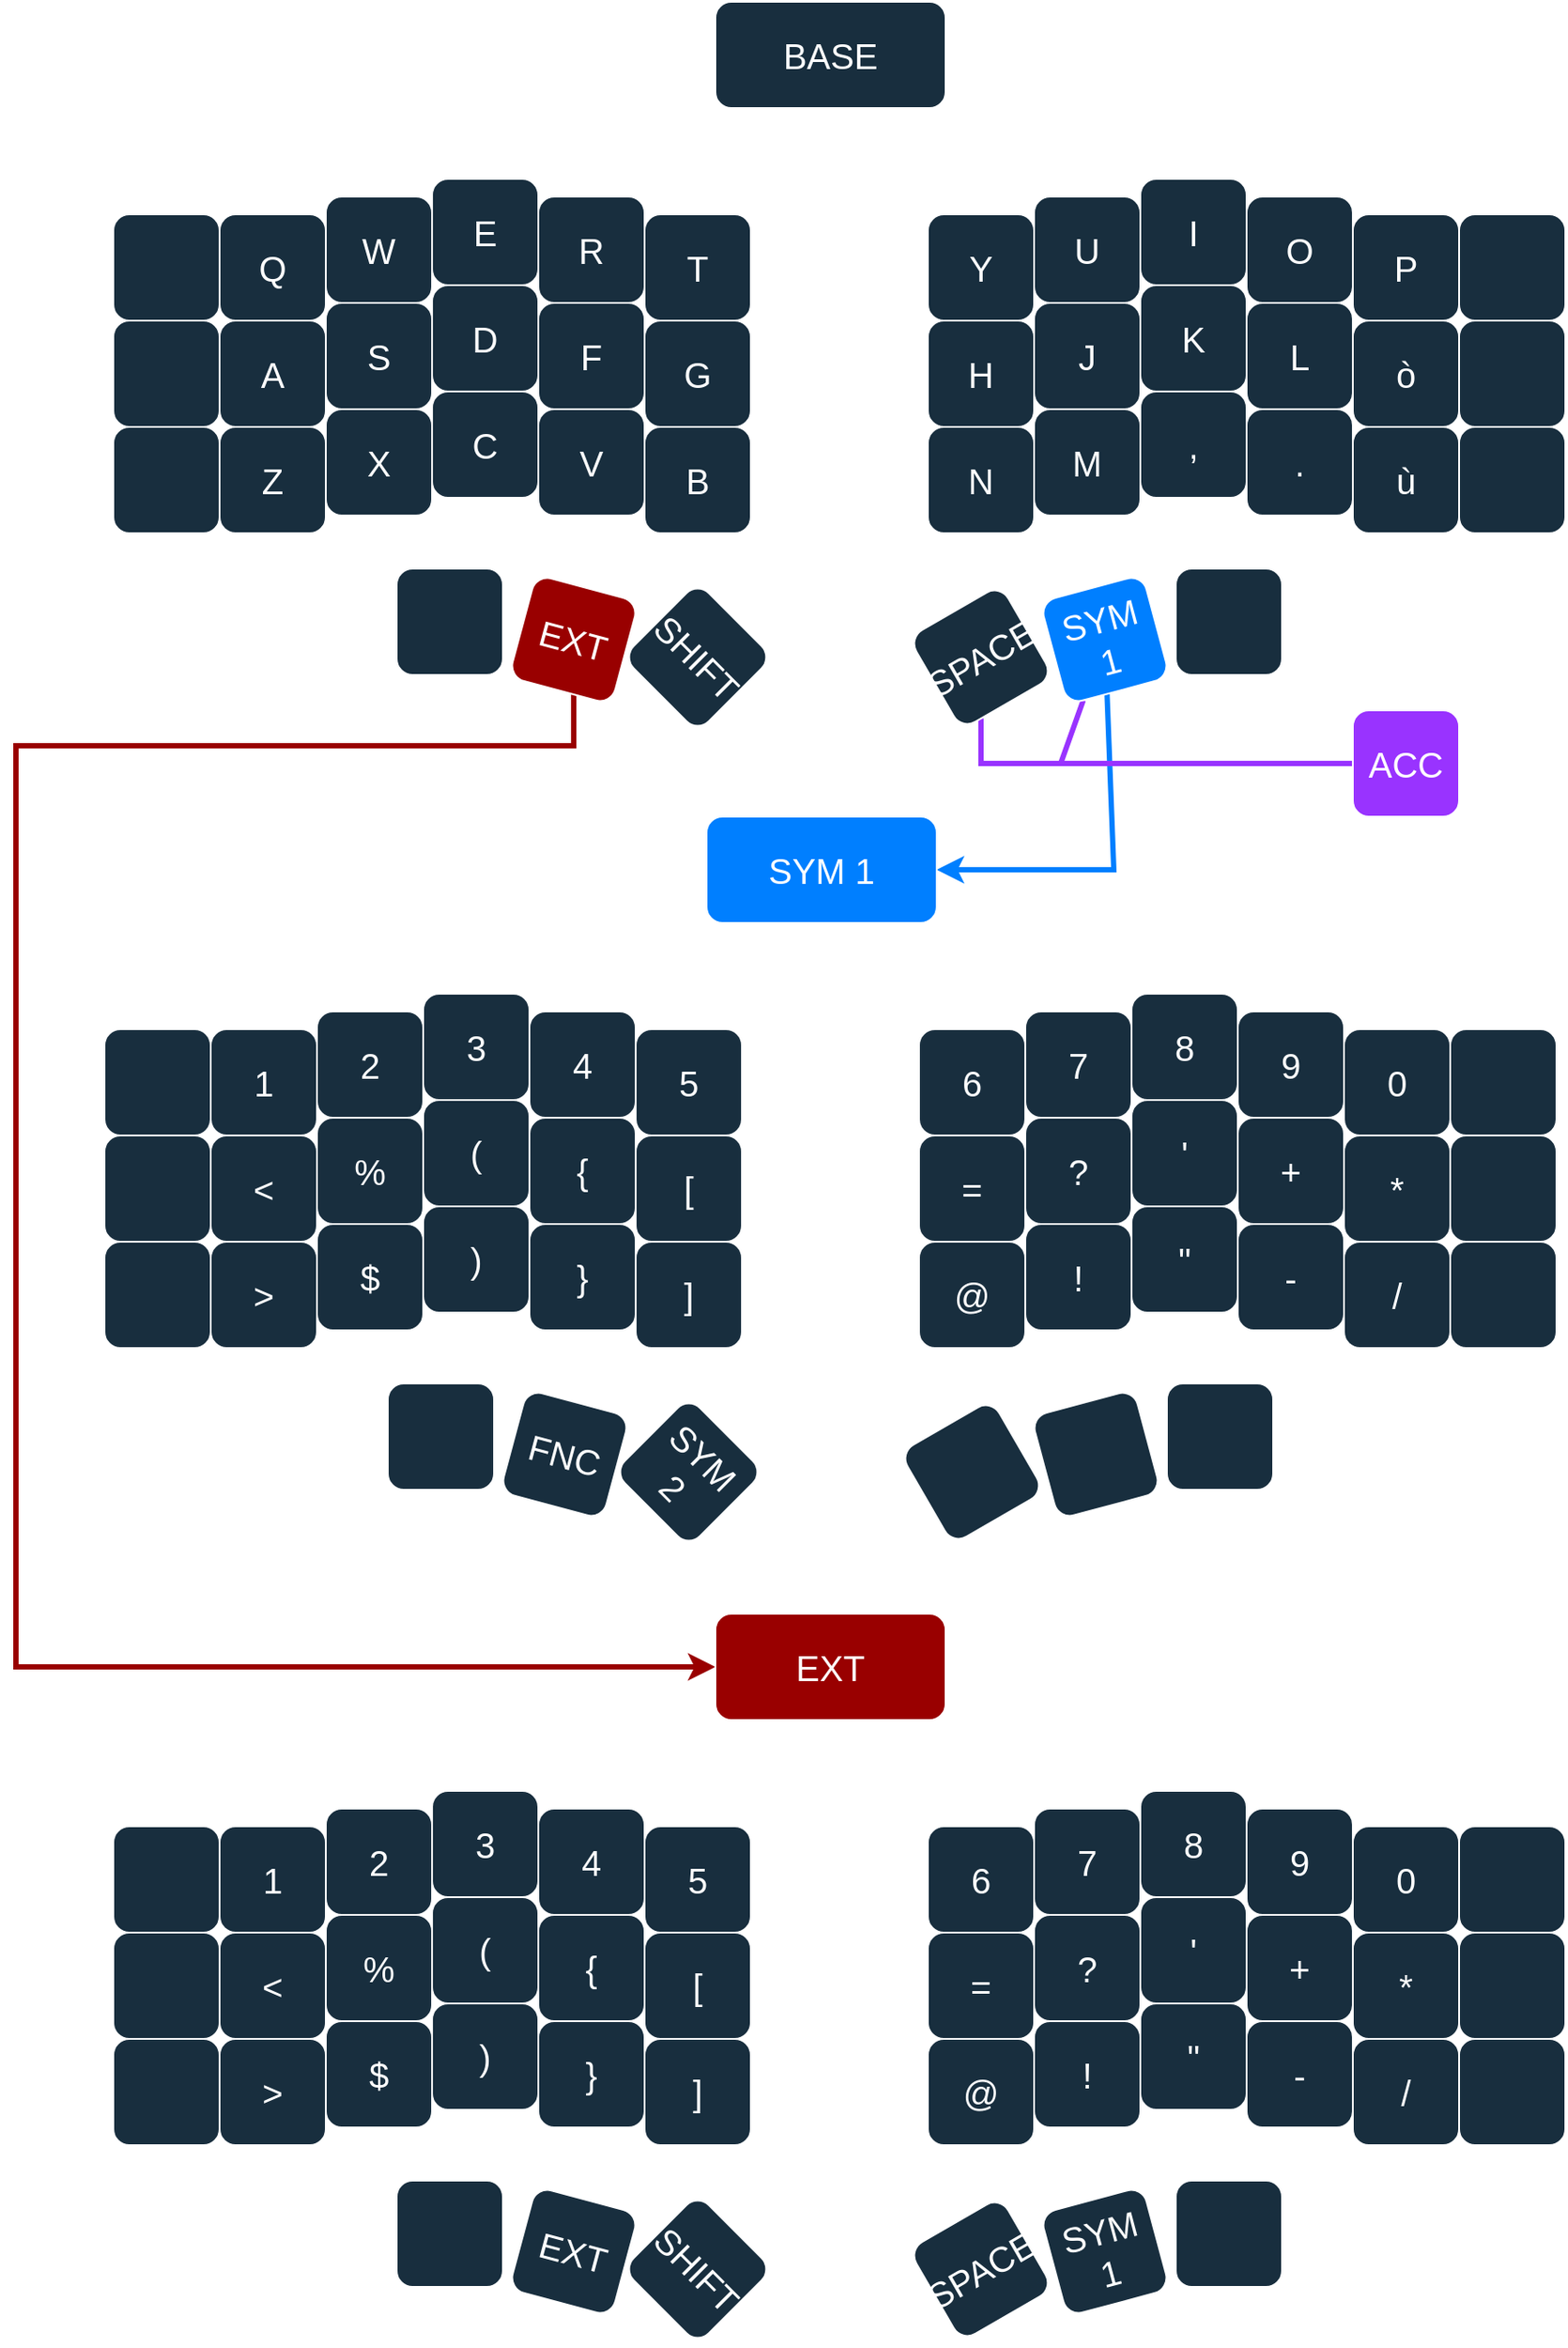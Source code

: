 <mxfile version="20.8.21" type="github">
  <diagram name="Page-1" id="5XUxKZGNFZnlBBJXVidY">
    <mxGraphModel dx="3056" dy="1203" grid="1" gridSize="10" guides="1" tooltips="1" connect="1" arrows="1" fold="1" page="1" pageScale="1" pageWidth="850" pageHeight="1100" math="0" shadow="0">
      <root>
        <mxCell id="0" />
        <mxCell id="1" parent="0" />
        <mxCell id="vhygpVMg7qetOzyWHxxr-3" value="Y" style="rounded=1;whiteSpace=wrap;html=1;strokeColor=#FFFFFF;fontColor=#FFFFFF;fillColor=#182E3E;fontSize=20;" vertex="1" parent="1">
          <mxGeometry x="475" y="140" width="60" height="60" as="geometry" />
        </mxCell>
        <mxCell id="vhygpVMg7qetOzyWHxxr-4" value="U" style="rounded=1;whiteSpace=wrap;html=1;strokeColor=#FFFFFF;fontColor=#FFFFFF;fillColor=#182E3E;fontSize=20;" vertex="1" parent="1">
          <mxGeometry x="535" y="130" width="60" height="60" as="geometry" />
        </mxCell>
        <mxCell id="vhygpVMg7qetOzyWHxxr-5" value="I" style="rounded=1;whiteSpace=wrap;html=1;strokeColor=#FFFFFF;fontColor=#FFFFFF;fillColor=#182E3E;fontSize=20;" vertex="1" parent="1">
          <mxGeometry x="595" y="120" width="60" height="60" as="geometry" />
        </mxCell>
        <mxCell id="vhygpVMg7qetOzyWHxxr-6" value="O" style="rounded=1;whiteSpace=wrap;html=1;strokeColor=#FFFFFF;fontColor=#FFFFFF;fillColor=#182E3E;fontSize=20;" vertex="1" parent="1">
          <mxGeometry x="655" y="130" width="60" height="60" as="geometry" />
        </mxCell>
        <mxCell id="vhygpVMg7qetOzyWHxxr-7" value="P" style="rounded=1;whiteSpace=wrap;html=1;strokeColor=#FFFFFF;fontColor=#FFFFFF;fillColor=#182E3E;fontSize=20;" vertex="1" parent="1">
          <mxGeometry x="715" y="140" width="60" height="60" as="geometry" />
        </mxCell>
        <mxCell id="vhygpVMg7qetOzyWHxxr-8" value="" style="rounded=1;whiteSpace=wrap;html=1;strokeColor=#FFFFFF;fontColor=#FFFFFF;fillColor=#182E3E;fontSize=20;" vertex="1" parent="1">
          <mxGeometry x="775" y="140" width="60" height="60" as="geometry" />
        </mxCell>
        <mxCell id="vhygpVMg7qetOzyWHxxr-9" value="H" style="rounded=1;whiteSpace=wrap;html=1;strokeColor=#FFFFFF;fontColor=#FFFFFF;fillColor=#182E3E;fontSize=20;" vertex="1" parent="1">
          <mxGeometry x="475" y="200" width="60" height="60" as="geometry" />
        </mxCell>
        <mxCell id="vhygpVMg7qetOzyWHxxr-10" value="J" style="rounded=1;whiteSpace=wrap;html=1;strokeColor=#FFFFFF;fontColor=#FFFFFF;fillColor=#182E3E;fontSize=20;" vertex="1" parent="1">
          <mxGeometry x="535" y="190" width="60" height="60" as="geometry" />
        </mxCell>
        <mxCell id="vhygpVMg7qetOzyWHxxr-11" value="K" style="rounded=1;whiteSpace=wrap;html=1;strokeColor=#FFFFFF;fontColor=#FFFFFF;fillColor=#182E3E;fontSize=20;" vertex="1" parent="1">
          <mxGeometry x="595" y="180" width="60" height="60" as="geometry" />
        </mxCell>
        <mxCell id="vhygpVMg7qetOzyWHxxr-12" value="L" style="rounded=1;whiteSpace=wrap;html=1;strokeColor=#FFFFFF;fontColor=#FFFFFF;fillColor=#182E3E;fontSize=20;" vertex="1" parent="1">
          <mxGeometry x="655" y="190" width="60" height="60" as="geometry" />
        </mxCell>
        <mxCell id="vhygpVMg7qetOzyWHxxr-13" value="ò" style="rounded=1;whiteSpace=wrap;html=1;strokeColor=#FFFFFF;fontColor=#FFFFFF;fillColor=#182E3E;fontSize=20;" vertex="1" parent="1">
          <mxGeometry x="715" y="200" width="60" height="60" as="geometry" />
        </mxCell>
        <mxCell id="vhygpVMg7qetOzyWHxxr-14" value="" style="rounded=1;whiteSpace=wrap;html=1;strokeColor=#FFFFFF;fontColor=#FFFFFF;fillColor=#182E3E;fontSize=20;" vertex="1" parent="1">
          <mxGeometry x="775" y="200" width="60" height="60" as="geometry" />
        </mxCell>
        <mxCell id="vhygpVMg7qetOzyWHxxr-15" value="N" style="rounded=1;whiteSpace=wrap;html=1;strokeColor=#FFFFFF;fontColor=#FFFFFF;fillColor=#182E3E;fontSize=20;" vertex="1" parent="1">
          <mxGeometry x="475" y="260" width="60" height="60" as="geometry" />
        </mxCell>
        <mxCell id="vhygpVMg7qetOzyWHxxr-16" value="M" style="rounded=1;whiteSpace=wrap;html=1;strokeColor=#FFFFFF;fontColor=#FFFFFF;fillColor=#182E3E;fontSize=20;" vertex="1" parent="1">
          <mxGeometry x="535" y="250" width="60" height="60" as="geometry" />
        </mxCell>
        <mxCell id="vhygpVMg7qetOzyWHxxr-17" value="," style="rounded=1;whiteSpace=wrap;html=1;strokeColor=#FFFFFF;fontColor=#FFFFFF;fillColor=#182E3E;fontSize=20;" vertex="1" parent="1">
          <mxGeometry x="595" y="240" width="60" height="60" as="geometry" />
        </mxCell>
        <mxCell id="vhygpVMg7qetOzyWHxxr-18" value="." style="rounded=1;whiteSpace=wrap;html=1;strokeColor=#FFFFFF;fontColor=#FFFFFF;fillColor=#182E3E;fontSize=20;" vertex="1" parent="1">
          <mxGeometry x="655" y="250" width="60" height="60" as="geometry" />
        </mxCell>
        <mxCell id="vhygpVMg7qetOzyWHxxr-19" value="ù" style="rounded=1;whiteSpace=wrap;html=1;strokeColor=#FFFFFF;fontColor=#FFFFFF;fillColor=#182E3E;fontSize=20;" vertex="1" parent="1">
          <mxGeometry x="715" y="260" width="60" height="60" as="geometry" />
        </mxCell>
        <mxCell id="vhygpVMg7qetOzyWHxxr-20" value="" style="rounded=1;whiteSpace=wrap;html=1;strokeColor=#FFFFFF;fontColor=#FFFFFF;fillColor=#182E3E;fontSize=20;" vertex="1" parent="1">
          <mxGeometry x="775" y="260" width="60" height="60" as="geometry" />
        </mxCell>
        <mxCell id="vhygpVMg7qetOzyWHxxr-39" value="T" style="rounded=1;whiteSpace=wrap;html=1;strokeColor=#FFFFFF;fontColor=#FFFFFF;fillColor=#182E3E;fontSize=20;" vertex="1" parent="1">
          <mxGeometry x="315" y="140" width="60" height="60" as="geometry" />
        </mxCell>
        <mxCell id="vhygpVMg7qetOzyWHxxr-40" value="R" style="rounded=1;whiteSpace=wrap;html=1;strokeColor=#FFFFFF;fontColor=#FFFFFF;fillColor=#182E3E;fontSize=20;" vertex="1" parent="1">
          <mxGeometry x="255" y="130" width="60" height="60" as="geometry" />
        </mxCell>
        <mxCell id="vhygpVMg7qetOzyWHxxr-41" value="E" style="rounded=1;whiteSpace=wrap;html=1;strokeColor=#FFFFFF;fontColor=#FFFFFF;fillColor=#182E3E;fontSize=20;" vertex="1" parent="1">
          <mxGeometry x="195" y="120" width="60" height="60" as="geometry" />
        </mxCell>
        <mxCell id="vhygpVMg7qetOzyWHxxr-42" value="W" style="rounded=1;whiteSpace=wrap;html=1;strokeColor=#FFFFFF;fontColor=#FFFFFF;fillColor=#182E3E;fontSize=20;" vertex="1" parent="1">
          <mxGeometry x="135" y="130" width="60" height="60" as="geometry" />
        </mxCell>
        <mxCell id="vhygpVMg7qetOzyWHxxr-43" value="Q" style="rounded=1;whiteSpace=wrap;html=1;strokeColor=#FFFFFF;fontColor=#FFFFFF;fillColor=#182E3E;fontSize=20;" vertex="1" parent="1">
          <mxGeometry x="75" y="140" width="60" height="60" as="geometry" />
        </mxCell>
        <mxCell id="vhygpVMg7qetOzyWHxxr-44" value="" style="rounded=1;whiteSpace=wrap;html=1;strokeColor=#FFFFFF;fontColor=#FFFFFF;fillColor=#182E3E;fontSize=20;" vertex="1" parent="1">
          <mxGeometry x="15" y="140" width="60" height="60" as="geometry" />
        </mxCell>
        <mxCell id="vhygpVMg7qetOzyWHxxr-45" value="G" style="rounded=1;whiteSpace=wrap;html=1;strokeColor=#FFFFFF;fontColor=#FFFFFF;fillColor=#182E3E;fontSize=20;" vertex="1" parent="1">
          <mxGeometry x="315" y="200" width="60" height="60" as="geometry" />
        </mxCell>
        <mxCell id="vhygpVMg7qetOzyWHxxr-46" value="F" style="rounded=1;whiteSpace=wrap;html=1;strokeColor=#FFFFFF;fontColor=#FFFFFF;fillColor=#182E3E;fontSize=20;" vertex="1" parent="1">
          <mxGeometry x="255" y="190" width="60" height="60" as="geometry" />
        </mxCell>
        <mxCell id="vhygpVMg7qetOzyWHxxr-47" value="D" style="rounded=1;whiteSpace=wrap;html=1;strokeColor=#FFFFFF;fontColor=#FFFFFF;fillColor=#182E3E;fontSize=20;" vertex="1" parent="1">
          <mxGeometry x="195" y="180" width="60" height="60" as="geometry" />
        </mxCell>
        <mxCell id="vhygpVMg7qetOzyWHxxr-48" value="S" style="rounded=1;whiteSpace=wrap;html=1;strokeColor=#FFFFFF;fontColor=#FFFFFF;fillColor=#182E3E;fontSize=20;" vertex="1" parent="1">
          <mxGeometry x="135" y="190" width="60" height="60" as="geometry" />
        </mxCell>
        <mxCell id="vhygpVMg7qetOzyWHxxr-49" value="A" style="rounded=1;whiteSpace=wrap;html=1;strokeColor=#FFFFFF;fontColor=#FFFFFF;fillColor=#182E3E;fontSize=20;" vertex="1" parent="1">
          <mxGeometry x="75" y="200" width="60" height="60" as="geometry" />
        </mxCell>
        <mxCell id="vhygpVMg7qetOzyWHxxr-50" value="" style="rounded=1;whiteSpace=wrap;html=1;strokeColor=#FFFFFF;fontColor=#FFFFFF;fillColor=#182E3E;fontSize=20;" vertex="1" parent="1">
          <mxGeometry x="15" y="200" width="60" height="60" as="geometry" />
        </mxCell>
        <mxCell id="vhygpVMg7qetOzyWHxxr-51" value="B" style="rounded=1;whiteSpace=wrap;html=1;strokeColor=#FFFFFF;fontColor=#FFFFFF;fillColor=#182E3E;fontSize=20;" vertex="1" parent="1">
          <mxGeometry x="315" y="260" width="60" height="60" as="geometry" />
        </mxCell>
        <mxCell id="vhygpVMg7qetOzyWHxxr-52" value="V" style="rounded=1;whiteSpace=wrap;html=1;strokeColor=#FFFFFF;fontColor=#FFFFFF;fillColor=#182E3E;fontSize=20;" vertex="1" parent="1">
          <mxGeometry x="255" y="250" width="60" height="60" as="geometry" />
        </mxCell>
        <mxCell id="vhygpVMg7qetOzyWHxxr-53" value="C" style="rounded=1;whiteSpace=wrap;html=1;strokeColor=#FFFFFF;fontColor=#FFFFFF;fillColor=#182E3E;fontSize=20;" vertex="1" parent="1">
          <mxGeometry x="195" y="240" width="60" height="60" as="geometry" />
        </mxCell>
        <mxCell id="vhygpVMg7qetOzyWHxxr-54" value="X" style="rounded=1;whiteSpace=wrap;html=1;strokeColor=#FFFFFF;fontColor=#FFFFFF;fillColor=#182E3E;fontSize=20;" vertex="1" parent="1">
          <mxGeometry x="135" y="250" width="60" height="60" as="geometry" />
        </mxCell>
        <mxCell id="vhygpVMg7qetOzyWHxxr-55" value="Z" style="rounded=1;whiteSpace=wrap;html=1;strokeColor=#FFFFFF;fontColor=#FFFFFF;fillColor=#182E3E;fontSize=20;" vertex="1" parent="1">
          <mxGeometry x="75" y="260" width="60" height="60" as="geometry" />
        </mxCell>
        <mxCell id="vhygpVMg7qetOzyWHxxr-56" value="" style="rounded=1;whiteSpace=wrap;html=1;strokeColor=#FFFFFF;fontColor=#FFFFFF;fillColor=#182E3E;fontSize=20;" vertex="1" parent="1">
          <mxGeometry x="15" y="260" width="60" height="60" as="geometry" />
        </mxCell>
        <mxCell id="vhygpVMg7qetOzyWHxxr-57" value="" style="rounded=1;whiteSpace=wrap;html=1;strokeColor=#FFFFFF;fontColor=#FFFFFF;fillColor=#182E3E;fontSize=20;" vertex="1" parent="1">
          <mxGeometry x="615" y="340" width="60" height="60" as="geometry" />
        </mxCell>
        <mxCell id="vhygpVMg7qetOzyWHxxr-58" value="" style="rounded=1;whiteSpace=wrap;html=1;strokeColor=#FFFFFF;fontColor=#FFFFFF;fillColor=#182E3E;fontSize=20;" vertex="1" parent="1">
          <mxGeometry x="175" y="340" width="60" height="60" as="geometry" />
        </mxCell>
        <mxCell id="vhygpVMg7qetOzyWHxxr-150" style="edgeStyle=orthogonalEdgeStyle;rounded=0;orthogonalLoop=1;jettySize=auto;html=1;entryX=0;entryY=0.5;entryDx=0;entryDy=0;strokeColor=#990000;fontSize=20;strokeWidth=3;" edge="1" parent="1" source="vhygpVMg7qetOzyWHxxr-59" target="vhygpVMg7qetOzyWHxxr-149">
          <mxGeometry relative="1" as="geometry">
            <Array as="points">
              <mxPoint x="275" y="440" />
              <mxPoint x="-40" y="440" />
              <mxPoint x="-40" y="960" />
            </Array>
          </mxGeometry>
        </mxCell>
        <mxCell id="vhygpVMg7qetOzyWHxxr-59" value="EXT" style="rounded=1;whiteSpace=wrap;html=1;strokeColor=#FFFFFF;fontColor=#FFFFFF;fillColor=#990000;rotation=15;fontSize=20;" vertex="1" parent="1">
          <mxGeometry x="245" y="350" width="60" height="60" as="geometry" />
        </mxCell>
        <mxCell id="vhygpVMg7qetOzyWHxxr-60" value="SHIFT" style="rounded=1;whiteSpace=wrap;html=1;strokeColor=#FFFFFF;fontColor=#FFFFFF;fillColor=#182E3E;rotation=45;fontSize=20;" vertex="1" parent="1">
          <mxGeometry x="315" y="360" width="60" height="60" as="geometry" />
        </mxCell>
        <mxCell id="vhygpVMg7qetOzyWHxxr-154" style="edgeStyle=orthogonalEdgeStyle;rounded=0;orthogonalLoop=1;jettySize=auto;html=1;entryX=0;entryY=0.5;entryDx=0;entryDy=0;strokeColor=#9933FF;fontSize=20;strokeWidth=3;" edge="1" parent="1" source="vhygpVMg7qetOzyWHxxr-61" target="vhygpVMg7qetOzyWHxxr-152">
          <mxGeometry relative="1" as="geometry">
            <Array as="points">
              <mxPoint x="505" y="450" />
              <mxPoint x="730" y="450" />
            </Array>
          </mxGeometry>
        </mxCell>
        <mxCell id="vhygpVMg7qetOzyWHxxr-61" value="SPACE" style="rounded=1;whiteSpace=wrap;html=1;strokeColor=#FFFFFF;fontColor=#FFFFFF;fillColor=#182E3E;rotation=-30;fontSize=20;" vertex="1" parent="1">
          <mxGeometry x="475" y="360" width="60" height="60" as="geometry" />
        </mxCell>
        <mxCell id="vhygpVMg7qetOzyWHxxr-151" style="edgeStyle=orthogonalEdgeStyle;rounded=0;orthogonalLoop=1;jettySize=auto;html=1;entryX=1;entryY=0.5;entryDx=0;entryDy=0;strokeColor=#007FFF;fontSize=20;strokeWidth=3;" edge="1" parent="1" source="vhygpVMg7qetOzyWHxxr-62" target="vhygpVMg7qetOzyWHxxr-106">
          <mxGeometry relative="1" as="geometry">
            <Array as="points">
              <mxPoint x="580" y="510" />
            </Array>
          </mxGeometry>
        </mxCell>
        <mxCell id="vhygpVMg7qetOzyWHxxr-153" style="edgeStyle=orthogonalEdgeStyle;rounded=0;orthogonalLoop=1;jettySize=auto;html=1;entryX=0;entryY=0.5;entryDx=0;entryDy=0;strokeColor=#9933FF;fontSize=20;strokeWidth=3;" edge="1" parent="1" source="vhygpVMg7qetOzyWHxxr-62" target="vhygpVMg7qetOzyWHxxr-152">
          <mxGeometry relative="1" as="geometry">
            <Array as="points">
              <mxPoint x="550" y="450" />
              <mxPoint x="730" y="450" />
            </Array>
          </mxGeometry>
        </mxCell>
        <mxCell id="vhygpVMg7qetOzyWHxxr-62" value="SYM 1" style="rounded=1;whiteSpace=wrap;html=1;strokeColor=#FFFFFF;fontColor=#FFFFFF;fillColor=#007FFF;rotation=-15;fontSize=20;" vertex="1" parent="1">
          <mxGeometry x="545" y="350" width="60" height="60" as="geometry" />
        </mxCell>
        <mxCell id="vhygpVMg7qetOzyWHxxr-63" value="BASE" style="rounded=1;whiteSpace=wrap;html=1;strokeColor=#FFFFFF;fontColor=#FFFFFF;fillColor=#182E3E;fontSize=20;" vertex="1" parent="1">
          <mxGeometry x="355" y="20" width="130" height="60" as="geometry" />
        </mxCell>
        <mxCell id="vhygpVMg7qetOzyWHxxr-64" value="6" style="rounded=1;whiteSpace=wrap;html=1;strokeColor=#FFFFFF;fontColor=#FFFFFF;fillColor=#182E3E;fontSize=20;" vertex="1" parent="1">
          <mxGeometry x="470" y="600" width="60" height="60" as="geometry" />
        </mxCell>
        <mxCell id="vhygpVMg7qetOzyWHxxr-65" value="7" style="rounded=1;whiteSpace=wrap;html=1;strokeColor=#FFFFFF;fontColor=#FFFFFF;fillColor=#182E3E;fontSize=20;" vertex="1" parent="1">
          <mxGeometry x="530" y="590" width="60" height="60" as="geometry" />
        </mxCell>
        <mxCell id="vhygpVMg7qetOzyWHxxr-66" value="8" style="rounded=1;whiteSpace=wrap;html=1;strokeColor=#FFFFFF;fontColor=#FFFFFF;fillColor=#182E3E;fontSize=20;" vertex="1" parent="1">
          <mxGeometry x="590" y="580" width="60" height="60" as="geometry" />
        </mxCell>
        <mxCell id="vhygpVMg7qetOzyWHxxr-67" value="9" style="rounded=1;whiteSpace=wrap;html=1;strokeColor=#FFFFFF;fontColor=#FFFFFF;fillColor=#182E3E;fontSize=20;" vertex="1" parent="1">
          <mxGeometry x="650" y="590" width="60" height="60" as="geometry" />
        </mxCell>
        <mxCell id="vhygpVMg7qetOzyWHxxr-68" value="0" style="rounded=1;whiteSpace=wrap;html=1;strokeColor=#FFFFFF;fontColor=#FFFFFF;fillColor=#182E3E;fontSize=20;" vertex="1" parent="1">
          <mxGeometry x="710" y="600" width="60" height="60" as="geometry" />
        </mxCell>
        <mxCell id="vhygpVMg7qetOzyWHxxr-69" value="" style="rounded=1;whiteSpace=wrap;html=1;strokeColor=#FFFFFF;fontColor=#FFFFFF;fillColor=#182E3E;fontSize=20;" vertex="1" parent="1">
          <mxGeometry x="770" y="600" width="60" height="60" as="geometry" />
        </mxCell>
        <mxCell id="vhygpVMg7qetOzyWHxxr-70" value="=" style="rounded=1;whiteSpace=wrap;html=1;strokeColor=#FFFFFF;fontColor=#FFFFFF;fillColor=#182E3E;fontSize=20;" vertex="1" parent="1">
          <mxGeometry x="470" y="660" width="60" height="60" as="geometry" />
        </mxCell>
        <mxCell id="vhygpVMg7qetOzyWHxxr-71" value="?" style="rounded=1;whiteSpace=wrap;html=1;strokeColor=#FFFFFF;fontColor=#FFFFFF;fillColor=#182E3E;fontSize=20;" vertex="1" parent="1">
          <mxGeometry x="530" y="650" width="60" height="60" as="geometry" />
        </mxCell>
        <mxCell id="vhygpVMg7qetOzyWHxxr-72" value="&#39;" style="rounded=1;whiteSpace=wrap;html=1;strokeColor=#FFFFFF;fontColor=#FFFFFF;fillColor=#182E3E;fontSize=20;" vertex="1" parent="1">
          <mxGeometry x="590" y="640" width="60" height="60" as="geometry" />
        </mxCell>
        <mxCell id="vhygpVMg7qetOzyWHxxr-73" value="+" style="rounded=1;whiteSpace=wrap;html=1;strokeColor=#FFFFFF;fontColor=#FFFFFF;fillColor=#182E3E;fontSize=20;" vertex="1" parent="1">
          <mxGeometry x="650" y="650" width="60" height="60" as="geometry" />
        </mxCell>
        <mxCell id="vhygpVMg7qetOzyWHxxr-74" value="*" style="rounded=1;whiteSpace=wrap;html=1;strokeColor=#FFFFFF;fontColor=#FFFFFF;fillColor=#182E3E;fontSize=20;" vertex="1" parent="1">
          <mxGeometry x="710" y="660" width="60" height="60" as="geometry" />
        </mxCell>
        <mxCell id="vhygpVMg7qetOzyWHxxr-75" value="" style="rounded=1;whiteSpace=wrap;html=1;strokeColor=#FFFFFF;fontColor=#FFFFFF;fillColor=#182E3E;fontSize=20;" vertex="1" parent="1">
          <mxGeometry x="770" y="660" width="60" height="60" as="geometry" />
        </mxCell>
        <mxCell id="vhygpVMg7qetOzyWHxxr-76" value="@" style="rounded=1;whiteSpace=wrap;html=1;strokeColor=#FFFFFF;fontColor=#FFFFFF;fillColor=#182E3E;fontSize=20;" vertex="1" parent="1">
          <mxGeometry x="470" y="720" width="60" height="60" as="geometry" />
        </mxCell>
        <mxCell id="vhygpVMg7qetOzyWHxxr-77" value="!" style="rounded=1;whiteSpace=wrap;html=1;strokeColor=#FFFFFF;fontColor=#FFFFFF;fillColor=#182E3E;fontSize=20;" vertex="1" parent="1">
          <mxGeometry x="530" y="710" width="60" height="60" as="geometry" />
        </mxCell>
        <mxCell id="vhygpVMg7qetOzyWHxxr-78" value="&quot;" style="rounded=1;whiteSpace=wrap;html=1;strokeColor=#FFFFFF;fontColor=#FFFFFF;fillColor=#182E3E;fontSize=20;" vertex="1" parent="1">
          <mxGeometry x="590" y="700" width="60" height="60" as="geometry" />
        </mxCell>
        <mxCell id="vhygpVMg7qetOzyWHxxr-79" value="-" style="rounded=1;whiteSpace=wrap;html=1;strokeColor=#FFFFFF;fontColor=#FFFFFF;fillColor=#182E3E;fontSize=20;" vertex="1" parent="1">
          <mxGeometry x="650" y="710" width="60" height="60" as="geometry" />
        </mxCell>
        <mxCell id="vhygpVMg7qetOzyWHxxr-80" value="/" style="rounded=1;whiteSpace=wrap;html=1;strokeColor=#FFFFFF;fontColor=#FFFFFF;fillColor=#182E3E;fontSize=20;" vertex="1" parent="1">
          <mxGeometry x="710" y="720" width="60" height="60" as="geometry" />
        </mxCell>
        <mxCell id="vhygpVMg7qetOzyWHxxr-81" value="" style="rounded=1;whiteSpace=wrap;html=1;strokeColor=#FFFFFF;fontColor=#FFFFFF;fillColor=#182E3E;fontSize=20;" vertex="1" parent="1">
          <mxGeometry x="770" y="720" width="60" height="60" as="geometry" />
        </mxCell>
        <mxCell id="vhygpVMg7qetOzyWHxxr-82" value="5" style="rounded=1;whiteSpace=wrap;html=1;strokeColor=#FFFFFF;fontColor=#FFFFFF;fillColor=#182E3E;fontSize=20;" vertex="1" parent="1">
          <mxGeometry x="310" y="600" width="60" height="60" as="geometry" />
        </mxCell>
        <mxCell id="vhygpVMg7qetOzyWHxxr-83" value="4" style="rounded=1;whiteSpace=wrap;html=1;strokeColor=#FFFFFF;fontColor=#FFFFFF;fillColor=#182E3E;fontSize=20;" vertex="1" parent="1">
          <mxGeometry x="250" y="590" width="60" height="60" as="geometry" />
        </mxCell>
        <mxCell id="vhygpVMg7qetOzyWHxxr-84" value="3" style="rounded=1;whiteSpace=wrap;html=1;strokeColor=#FFFFFF;fontColor=#FFFFFF;fillColor=#182E3E;fontSize=20;" vertex="1" parent="1">
          <mxGeometry x="190" y="580" width="60" height="60" as="geometry" />
        </mxCell>
        <mxCell id="vhygpVMg7qetOzyWHxxr-85" value="2" style="rounded=1;whiteSpace=wrap;html=1;strokeColor=#FFFFFF;fontColor=#FFFFFF;fillColor=#182E3E;fontSize=20;" vertex="1" parent="1">
          <mxGeometry x="130" y="590" width="60" height="60" as="geometry" />
        </mxCell>
        <mxCell id="vhygpVMg7qetOzyWHxxr-86" value="1" style="rounded=1;whiteSpace=wrap;html=1;strokeColor=#FFFFFF;fontColor=#FFFFFF;fillColor=#182E3E;fontSize=20;" vertex="1" parent="1">
          <mxGeometry x="70" y="600" width="60" height="60" as="geometry" />
        </mxCell>
        <mxCell id="vhygpVMg7qetOzyWHxxr-87" value="" style="rounded=1;whiteSpace=wrap;html=1;strokeColor=#FFFFFF;fontColor=#FFFFFF;fillColor=#182E3E;fontSize=20;" vertex="1" parent="1">
          <mxGeometry x="10" y="600" width="60" height="60" as="geometry" />
        </mxCell>
        <mxCell id="vhygpVMg7qetOzyWHxxr-88" value="[" style="rounded=1;whiteSpace=wrap;html=1;strokeColor=#FFFFFF;fontColor=#FFFFFF;fillColor=#182E3E;fontSize=20;" vertex="1" parent="1">
          <mxGeometry x="310" y="660" width="60" height="60" as="geometry" />
        </mxCell>
        <mxCell id="vhygpVMg7qetOzyWHxxr-89" value="&lt;div style=&quot;font-size: 20px;&quot;&gt;{&lt;br style=&quot;font-size: 20px;&quot;&gt;&lt;/div&gt;" style="rounded=1;whiteSpace=wrap;html=1;strokeColor=#FFFFFF;fontColor=#FFFFFF;fillColor=#182E3E;fontSize=20;" vertex="1" parent="1">
          <mxGeometry x="250" y="650" width="60" height="60" as="geometry" />
        </mxCell>
        <mxCell id="vhygpVMg7qetOzyWHxxr-90" value="(" style="rounded=1;whiteSpace=wrap;html=1;strokeColor=#FFFFFF;fontColor=#FFFFFF;fillColor=#182E3E;fontSize=20;" vertex="1" parent="1">
          <mxGeometry x="190" y="640" width="60" height="60" as="geometry" />
        </mxCell>
        <mxCell id="vhygpVMg7qetOzyWHxxr-91" value="%" style="rounded=1;whiteSpace=wrap;html=1;strokeColor=#FFFFFF;fontColor=#FFFFFF;fillColor=#182E3E;fontSize=20;" vertex="1" parent="1">
          <mxGeometry x="130" y="650" width="60" height="60" as="geometry" />
        </mxCell>
        <mxCell id="vhygpVMg7qetOzyWHxxr-92" value="&amp;lt;" style="rounded=1;whiteSpace=wrap;html=1;strokeColor=#FFFFFF;fontColor=#FFFFFF;fillColor=#182E3E;fontSize=20;" vertex="1" parent="1">
          <mxGeometry x="70" y="660" width="60" height="60" as="geometry" />
        </mxCell>
        <mxCell id="vhygpVMg7qetOzyWHxxr-93" value="" style="rounded=1;whiteSpace=wrap;html=1;strokeColor=#FFFFFF;fontColor=#FFFFFF;fillColor=#182E3E;fontSize=20;" vertex="1" parent="1">
          <mxGeometry x="10" y="660" width="60" height="60" as="geometry" />
        </mxCell>
        <mxCell id="vhygpVMg7qetOzyWHxxr-94" value="]" style="rounded=1;whiteSpace=wrap;html=1;strokeColor=#FFFFFF;fontColor=#FFFFFF;fillColor=#182E3E;fontSize=20;" vertex="1" parent="1">
          <mxGeometry x="310" y="720" width="60" height="60" as="geometry" />
        </mxCell>
        <mxCell id="vhygpVMg7qetOzyWHxxr-95" value="}" style="rounded=1;whiteSpace=wrap;html=1;strokeColor=#FFFFFF;fontColor=#FFFFFF;fillColor=#182E3E;fontSize=20;" vertex="1" parent="1">
          <mxGeometry x="250" y="710" width="60" height="60" as="geometry" />
        </mxCell>
        <mxCell id="vhygpVMg7qetOzyWHxxr-96" value=")" style="rounded=1;whiteSpace=wrap;html=1;strokeColor=#FFFFFF;fontColor=#FFFFFF;fillColor=#182E3E;fontSize=20;" vertex="1" parent="1">
          <mxGeometry x="190" y="700" width="60" height="60" as="geometry" />
        </mxCell>
        <mxCell id="vhygpVMg7qetOzyWHxxr-97" value="$" style="rounded=1;whiteSpace=wrap;html=1;strokeColor=#FFFFFF;fontColor=#FFFFFF;fillColor=#182E3E;fontSize=20;" vertex="1" parent="1">
          <mxGeometry x="130" y="710" width="60" height="60" as="geometry" />
        </mxCell>
        <mxCell id="vhygpVMg7qetOzyWHxxr-98" value="&amp;gt;" style="rounded=1;whiteSpace=wrap;html=1;strokeColor=#FFFFFF;fontColor=#FFFFFF;fillColor=#182E3E;fontSize=20;" vertex="1" parent="1">
          <mxGeometry x="70" y="720" width="60" height="60" as="geometry" />
        </mxCell>
        <mxCell id="vhygpVMg7qetOzyWHxxr-99" value="" style="rounded=1;whiteSpace=wrap;html=1;strokeColor=#FFFFFF;fontColor=#FFFFFF;fillColor=#182E3E;fontSize=20;" vertex="1" parent="1">
          <mxGeometry x="10" y="720" width="60" height="60" as="geometry" />
        </mxCell>
        <mxCell id="vhygpVMg7qetOzyWHxxr-100" value="" style="rounded=1;whiteSpace=wrap;html=1;strokeColor=#FFFFFF;fontColor=#FFFFFF;fillColor=#182E3E;fontSize=20;" vertex="1" parent="1">
          <mxGeometry x="610" y="800" width="60" height="60" as="geometry" />
        </mxCell>
        <mxCell id="vhygpVMg7qetOzyWHxxr-101" value="" style="rounded=1;whiteSpace=wrap;html=1;strokeColor=#FFFFFF;fontColor=#FFFFFF;fillColor=#182E3E;fontSize=20;" vertex="1" parent="1">
          <mxGeometry x="170" y="800" width="60" height="60" as="geometry" />
        </mxCell>
        <mxCell id="vhygpVMg7qetOzyWHxxr-102" value="FNC" style="rounded=1;whiteSpace=wrap;html=1;strokeColor=#FFFFFF;fontColor=#FFFFFF;fillColor=#182E3E;rotation=15;fontSize=20;" vertex="1" parent="1">
          <mxGeometry x="240" y="810" width="60" height="60" as="geometry" />
        </mxCell>
        <mxCell id="vhygpVMg7qetOzyWHxxr-103" value="SYM 2" style="rounded=1;whiteSpace=wrap;html=1;strokeColor=#FFFFFF;fontColor=#FFFFFF;fillColor=#182E3E;rotation=45;fontSize=20;" vertex="1" parent="1">
          <mxGeometry x="310" y="820" width="60" height="60" as="geometry" />
        </mxCell>
        <mxCell id="vhygpVMg7qetOzyWHxxr-104" value="" style="rounded=1;whiteSpace=wrap;html=1;strokeColor=#FFFFFF;fontColor=#FFFFFF;fillColor=#182E3E;rotation=-30;fontSize=20;" vertex="1" parent="1">
          <mxGeometry x="470" y="820" width="60" height="60" as="geometry" />
        </mxCell>
        <mxCell id="vhygpVMg7qetOzyWHxxr-105" value="" style="rounded=1;whiteSpace=wrap;html=1;strokeColor=#FFFFFF;fontColor=#FFFFFF;fillColor=#182E3E;rotation=-15;fontSize=20;" vertex="1" parent="1">
          <mxGeometry x="540" y="810" width="60" height="60" as="geometry" />
        </mxCell>
        <mxCell id="vhygpVMg7qetOzyWHxxr-106" value="SYM 1" style="rounded=1;whiteSpace=wrap;html=1;strokeColor=#FFFFFF;fontColor=#FFFFFF;fillColor=#007FFF;fontSize=20;" vertex="1" parent="1">
          <mxGeometry x="350" y="480" width="130" height="60" as="geometry" />
        </mxCell>
        <mxCell id="vhygpVMg7qetOzyWHxxr-107" value="6" style="rounded=1;whiteSpace=wrap;html=1;strokeColor=#FFFFFF;fontColor=#FFFFFF;fillColor=#182E3E;fontSize=20;" vertex="1" parent="1">
          <mxGeometry x="475" y="1050" width="60" height="60" as="geometry" />
        </mxCell>
        <mxCell id="vhygpVMg7qetOzyWHxxr-108" value="7" style="rounded=1;whiteSpace=wrap;html=1;strokeColor=#FFFFFF;fontColor=#FFFFFF;fillColor=#182E3E;fontSize=20;" vertex="1" parent="1">
          <mxGeometry x="535" y="1040" width="60" height="60" as="geometry" />
        </mxCell>
        <mxCell id="vhygpVMg7qetOzyWHxxr-109" value="8" style="rounded=1;whiteSpace=wrap;html=1;strokeColor=#FFFFFF;fontColor=#FFFFFF;fillColor=#182E3E;fontSize=20;" vertex="1" parent="1">
          <mxGeometry x="595" y="1030" width="60" height="60" as="geometry" />
        </mxCell>
        <mxCell id="vhygpVMg7qetOzyWHxxr-110" value="9" style="rounded=1;whiteSpace=wrap;html=1;strokeColor=#FFFFFF;fontColor=#FFFFFF;fillColor=#182E3E;fontSize=20;" vertex="1" parent="1">
          <mxGeometry x="655" y="1040" width="60" height="60" as="geometry" />
        </mxCell>
        <mxCell id="vhygpVMg7qetOzyWHxxr-111" value="0" style="rounded=1;whiteSpace=wrap;html=1;strokeColor=#FFFFFF;fontColor=#FFFFFF;fillColor=#182E3E;fontSize=20;" vertex="1" parent="1">
          <mxGeometry x="715" y="1050" width="60" height="60" as="geometry" />
        </mxCell>
        <mxCell id="vhygpVMg7qetOzyWHxxr-112" value="" style="rounded=1;whiteSpace=wrap;html=1;strokeColor=#FFFFFF;fontColor=#FFFFFF;fillColor=#182E3E;fontSize=20;" vertex="1" parent="1">
          <mxGeometry x="775" y="1050" width="60" height="60" as="geometry" />
        </mxCell>
        <mxCell id="vhygpVMg7qetOzyWHxxr-113" value="=" style="rounded=1;whiteSpace=wrap;html=1;strokeColor=#FFFFFF;fontColor=#FFFFFF;fillColor=#182E3E;fontSize=20;" vertex="1" parent="1">
          <mxGeometry x="475" y="1110" width="60" height="60" as="geometry" />
        </mxCell>
        <mxCell id="vhygpVMg7qetOzyWHxxr-114" value="?" style="rounded=1;whiteSpace=wrap;html=1;strokeColor=#FFFFFF;fontColor=#FFFFFF;fillColor=#182E3E;fontSize=20;" vertex="1" parent="1">
          <mxGeometry x="535" y="1100" width="60" height="60" as="geometry" />
        </mxCell>
        <mxCell id="vhygpVMg7qetOzyWHxxr-115" value="&#39;" style="rounded=1;whiteSpace=wrap;html=1;strokeColor=#FFFFFF;fontColor=#FFFFFF;fillColor=#182E3E;fontSize=20;" vertex="1" parent="1">
          <mxGeometry x="595" y="1090" width="60" height="60" as="geometry" />
        </mxCell>
        <mxCell id="vhygpVMg7qetOzyWHxxr-116" value="+" style="rounded=1;whiteSpace=wrap;html=1;strokeColor=#FFFFFF;fontColor=#FFFFFF;fillColor=#182E3E;fontSize=20;" vertex="1" parent="1">
          <mxGeometry x="655" y="1100" width="60" height="60" as="geometry" />
        </mxCell>
        <mxCell id="vhygpVMg7qetOzyWHxxr-117" value="*" style="rounded=1;whiteSpace=wrap;html=1;strokeColor=#FFFFFF;fontColor=#FFFFFF;fillColor=#182E3E;fontSize=20;" vertex="1" parent="1">
          <mxGeometry x="715" y="1110" width="60" height="60" as="geometry" />
        </mxCell>
        <mxCell id="vhygpVMg7qetOzyWHxxr-118" value="" style="rounded=1;whiteSpace=wrap;html=1;strokeColor=#FFFFFF;fontColor=#FFFFFF;fillColor=#182E3E;fontSize=20;" vertex="1" parent="1">
          <mxGeometry x="775" y="1110" width="60" height="60" as="geometry" />
        </mxCell>
        <mxCell id="vhygpVMg7qetOzyWHxxr-119" value="@" style="rounded=1;whiteSpace=wrap;html=1;strokeColor=#FFFFFF;fontColor=#FFFFFF;fillColor=#182E3E;fontSize=20;" vertex="1" parent="1">
          <mxGeometry x="475" y="1170" width="60" height="60" as="geometry" />
        </mxCell>
        <mxCell id="vhygpVMg7qetOzyWHxxr-120" value="!" style="rounded=1;whiteSpace=wrap;html=1;strokeColor=#FFFFFF;fontColor=#FFFFFF;fillColor=#182E3E;fontSize=20;" vertex="1" parent="1">
          <mxGeometry x="535" y="1160" width="60" height="60" as="geometry" />
        </mxCell>
        <mxCell id="vhygpVMg7qetOzyWHxxr-121" value="&quot;" style="rounded=1;whiteSpace=wrap;html=1;strokeColor=#FFFFFF;fontColor=#FFFFFF;fillColor=#182E3E;fontSize=20;" vertex="1" parent="1">
          <mxGeometry x="595" y="1150" width="60" height="60" as="geometry" />
        </mxCell>
        <mxCell id="vhygpVMg7qetOzyWHxxr-122" value="-" style="rounded=1;whiteSpace=wrap;html=1;strokeColor=#FFFFFF;fontColor=#FFFFFF;fillColor=#182E3E;fontSize=20;" vertex="1" parent="1">
          <mxGeometry x="655" y="1160" width="60" height="60" as="geometry" />
        </mxCell>
        <mxCell id="vhygpVMg7qetOzyWHxxr-123" value="/" style="rounded=1;whiteSpace=wrap;html=1;strokeColor=#FFFFFF;fontColor=#FFFFFF;fillColor=#182E3E;fontSize=20;" vertex="1" parent="1">
          <mxGeometry x="715" y="1170" width="60" height="60" as="geometry" />
        </mxCell>
        <mxCell id="vhygpVMg7qetOzyWHxxr-124" value="" style="rounded=1;whiteSpace=wrap;html=1;strokeColor=#FFFFFF;fontColor=#FFFFFF;fillColor=#182E3E;fontSize=20;" vertex="1" parent="1">
          <mxGeometry x="775" y="1170" width="60" height="60" as="geometry" />
        </mxCell>
        <mxCell id="vhygpVMg7qetOzyWHxxr-125" value="5" style="rounded=1;whiteSpace=wrap;html=1;strokeColor=#FFFFFF;fontColor=#FFFFFF;fillColor=#182E3E;fontSize=20;" vertex="1" parent="1">
          <mxGeometry x="315" y="1050" width="60" height="60" as="geometry" />
        </mxCell>
        <mxCell id="vhygpVMg7qetOzyWHxxr-126" value="4" style="rounded=1;whiteSpace=wrap;html=1;strokeColor=#FFFFFF;fontColor=#FFFFFF;fillColor=#182E3E;fontSize=20;" vertex="1" parent="1">
          <mxGeometry x="255" y="1040" width="60" height="60" as="geometry" />
        </mxCell>
        <mxCell id="vhygpVMg7qetOzyWHxxr-127" value="3" style="rounded=1;whiteSpace=wrap;html=1;strokeColor=#FFFFFF;fontColor=#FFFFFF;fillColor=#182E3E;fontSize=20;" vertex="1" parent="1">
          <mxGeometry x="195" y="1030" width="60" height="60" as="geometry" />
        </mxCell>
        <mxCell id="vhygpVMg7qetOzyWHxxr-128" value="2" style="rounded=1;whiteSpace=wrap;html=1;strokeColor=#FFFFFF;fontColor=#FFFFFF;fillColor=#182E3E;fontSize=20;" vertex="1" parent="1">
          <mxGeometry x="135" y="1040" width="60" height="60" as="geometry" />
        </mxCell>
        <mxCell id="vhygpVMg7qetOzyWHxxr-129" value="1" style="rounded=1;whiteSpace=wrap;html=1;strokeColor=#FFFFFF;fontColor=#FFFFFF;fillColor=#182E3E;fontSize=20;" vertex="1" parent="1">
          <mxGeometry x="75" y="1050" width="60" height="60" as="geometry" />
        </mxCell>
        <mxCell id="vhygpVMg7qetOzyWHxxr-130" value="" style="rounded=1;whiteSpace=wrap;html=1;strokeColor=#FFFFFF;fontColor=#FFFFFF;fillColor=#182E3E;fontSize=20;" vertex="1" parent="1">
          <mxGeometry x="15" y="1050" width="60" height="60" as="geometry" />
        </mxCell>
        <mxCell id="vhygpVMg7qetOzyWHxxr-131" value="[" style="rounded=1;whiteSpace=wrap;html=1;strokeColor=#FFFFFF;fontColor=#FFFFFF;fillColor=#182E3E;fontSize=20;" vertex="1" parent="1">
          <mxGeometry x="315" y="1110" width="60" height="60" as="geometry" />
        </mxCell>
        <mxCell id="vhygpVMg7qetOzyWHxxr-132" value="&lt;div style=&quot;font-size: 20px;&quot;&gt;{&lt;br style=&quot;font-size: 20px;&quot;&gt;&lt;/div&gt;" style="rounded=1;whiteSpace=wrap;html=1;strokeColor=#FFFFFF;fontColor=#FFFFFF;fillColor=#182E3E;fontSize=20;" vertex="1" parent="1">
          <mxGeometry x="255" y="1100" width="60" height="60" as="geometry" />
        </mxCell>
        <mxCell id="vhygpVMg7qetOzyWHxxr-133" value="(" style="rounded=1;whiteSpace=wrap;html=1;strokeColor=#FFFFFF;fontColor=#FFFFFF;fillColor=#182E3E;fontSize=20;" vertex="1" parent="1">
          <mxGeometry x="195" y="1090" width="60" height="60" as="geometry" />
        </mxCell>
        <mxCell id="vhygpVMg7qetOzyWHxxr-134" value="%" style="rounded=1;whiteSpace=wrap;html=1;strokeColor=#FFFFFF;fontColor=#FFFFFF;fillColor=#182E3E;fontSize=20;" vertex="1" parent="1">
          <mxGeometry x="135" y="1100" width="60" height="60" as="geometry" />
        </mxCell>
        <mxCell id="vhygpVMg7qetOzyWHxxr-135" value="&amp;lt;" style="rounded=1;whiteSpace=wrap;html=1;strokeColor=#FFFFFF;fontColor=#FFFFFF;fillColor=#182E3E;fontSize=20;" vertex="1" parent="1">
          <mxGeometry x="75" y="1110" width="60" height="60" as="geometry" />
        </mxCell>
        <mxCell id="vhygpVMg7qetOzyWHxxr-136" value="" style="rounded=1;whiteSpace=wrap;html=1;strokeColor=#FFFFFF;fontColor=#FFFFFF;fillColor=#182E3E;fontSize=20;" vertex="1" parent="1">
          <mxGeometry x="15" y="1110" width="60" height="60" as="geometry" />
        </mxCell>
        <mxCell id="vhygpVMg7qetOzyWHxxr-137" value="]" style="rounded=1;whiteSpace=wrap;html=1;strokeColor=#FFFFFF;fontColor=#FFFFFF;fillColor=#182E3E;fontSize=20;" vertex="1" parent="1">
          <mxGeometry x="315" y="1170" width="60" height="60" as="geometry" />
        </mxCell>
        <mxCell id="vhygpVMg7qetOzyWHxxr-138" value="}" style="rounded=1;whiteSpace=wrap;html=1;strokeColor=#FFFFFF;fontColor=#FFFFFF;fillColor=#182E3E;fontSize=20;" vertex="1" parent="1">
          <mxGeometry x="255" y="1160" width="60" height="60" as="geometry" />
        </mxCell>
        <mxCell id="vhygpVMg7qetOzyWHxxr-139" value=")" style="rounded=1;whiteSpace=wrap;html=1;strokeColor=#FFFFFF;fontColor=#FFFFFF;fillColor=#182E3E;fontSize=20;" vertex="1" parent="1">
          <mxGeometry x="195" y="1150" width="60" height="60" as="geometry" />
        </mxCell>
        <mxCell id="vhygpVMg7qetOzyWHxxr-140" value="$" style="rounded=1;whiteSpace=wrap;html=1;strokeColor=#FFFFFF;fontColor=#FFFFFF;fillColor=#182E3E;fontSize=20;" vertex="1" parent="1">
          <mxGeometry x="135" y="1160" width="60" height="60" as="geometry" />
        </mxCell>
        <mxCell id="vhygpVMg7qetOzyWHxxr-141" value="&amp;gt;" style="rounded=1;whiteSpace=wrap;html=1;strokeColor=#FFFFFF;fontColor=#FFFFFF;fillColor=#182E3E;fontSize=20;" vertex="1" parent="1">
          <mxGeometry x="75" y="1170" width="60" height="60" as="geometry" />
        </mxCell>
        <mxCell id="vhygpVMg7qetOzyWHxxr-142" value="" style="rounded=1;whiteSpace=wrap;html=1;strokeColor=#FFFFFF;fontColor=#FFFFFF;fillColor=#182E3E;fontSize=20;" vertex="1" parent="1">
          <mxGeometry x="15" y="1170" width="60" height="60" as="geometry" />
        </mxCell>
        <mxCell id="vhygpVMg7qetOzyWHxxr-143" value="" style="rounded=1;whiteSpace=wrap;html=1;strokeColor=#FFFFFF;fontColor=#FFFFFF;fillColor=#182E3E;fontSize=20;" vertex="1" parent="1">
          <mxGeometry x="615" y="1250" width="60" height="60" as="geometry" />
        </mxCell>
        <mxCell id="vhygpVMg7qetOzyWHxxr-144" value="" style="rounded=1;whiteSpace=wrap;html=1;strokeColor=#FFFFFF;fontColor=#FFFFFF;fillColor=#182E3E;fontSize=20;" vertex="1" parent="1">
          <mxGeometry x="175" y="1250" width="60" height="60" as="geometry" />
        </mxCell>
        <mxCell id="vhygpVMg7qetOzyWHxxr-145" value="EXT" style="rounded=1;whiteSpace=wrap;html=1;strokeColor=#FFFFFF;fontColor=#FFFFFF;fillColor=#182E3E;rotation=15;fontSize=20;" vertex="1" parent="1">
          <mxGeometry x="245" y="1260" width="60" height="60" as="geometry" />
        </mxCell>
        <mxCell id="vhygpVMg7qetOzyWHxxr-146" value="SHIFT" style="rounded=1;whiteSpace=wrap;html=1;strokeColor=#FFFFFF;fontColor=#FFFFFF;fillColor=#182E3E;rotation=45;fontSize=20;" vertex="1" parent="1">
          <mxGeometry x="315" y="1270" width="60" height="60" as="geometry" />
        </mxCell>
        <mxCell id="vhygpVMg7qetOzyWHxxr-147" value="SPACE" style="rounded=1;whiteSpace=wrap;html=1;strokeColor=#FFFFFF;fontColor=#FFFFFF;fillColor=#182E3E;rotation=-30;fontSize=20;" vertex="1" parent="1">
          <mxGeometry x="475" y="1270" width="60" height="60" as="geometry" />
        </mxCell>
        <mxCell id="vhygpVMg7qetOzyWHxxr-148" value="SYM 1" style="rounded=1;whiteSpace=wrap;html=1;strokeColor=#FFFFFF;fontColor=#FFFFFF;fillColor=#182E3E;rotation=-15;fontSize=20;" vertex="1" parent="1">
          <mxGeometry x="545" y="1260" width="60" height="60" as="geometry" />
        </mxCell>
        <mxCell id="vhygpVMg7qetOzyWHxxr-149" value="EXT" style="rounded=1;whiteSpace=wrap;html=1;strokeColor=#FFFFFF;fontColor=#FFFFFF;fillColor=#990000;fontSize=20;" vertex="1" parent="1">
          <mxGeometry x="355" y="930" width="130" height="60" as="geometry" />
        </mxCell>
        <mxCell id="vhygpVMg7qetOzyWHxxr-152" value="ACC" style="rounded=1;whiteSpace=wrap;html=1;strokeColor=#FFFFFF;fontColor=#FFFFFF;fillColor=#9933FF;fontSize=20;" vertex="1" parent="1">
          <mxGeometry x="715" y="420" width="60" height="60" as="geometry" />
        </mxCell>
      </root>
    </mxGraphModel>
  </diagram>
</mxfile>
